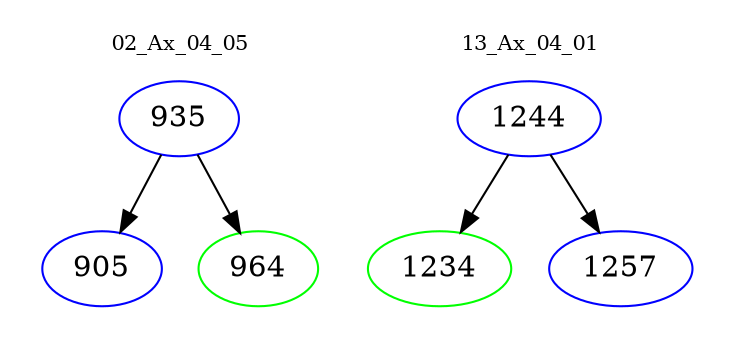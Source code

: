 digraph{
subgraph cluster_0 {
color = white
label = "02_Ax_04_05";
fontsize=10;
T0_935 [label="935", color="blue"]
T0_935 -> T0_905 [color="black"]
T0_905 [label="905", color="blue"]
T0_935 -> T0_964 [color="black"]
T0_964 [label="964", color="green"]
}
subgraph cluster_1 {
color = white
label = "13_Ax_04_01";
fontsize=10;
T1_1244 [label="1244", color="blue"]
T1_1244 -> T1_1234 [color="black"]
T1_1234 [label="1234", color="green"]
T1_1244 -> T1_1257 [color="black"]
T1_1257 [label="1257", color="blue"]
}
}
